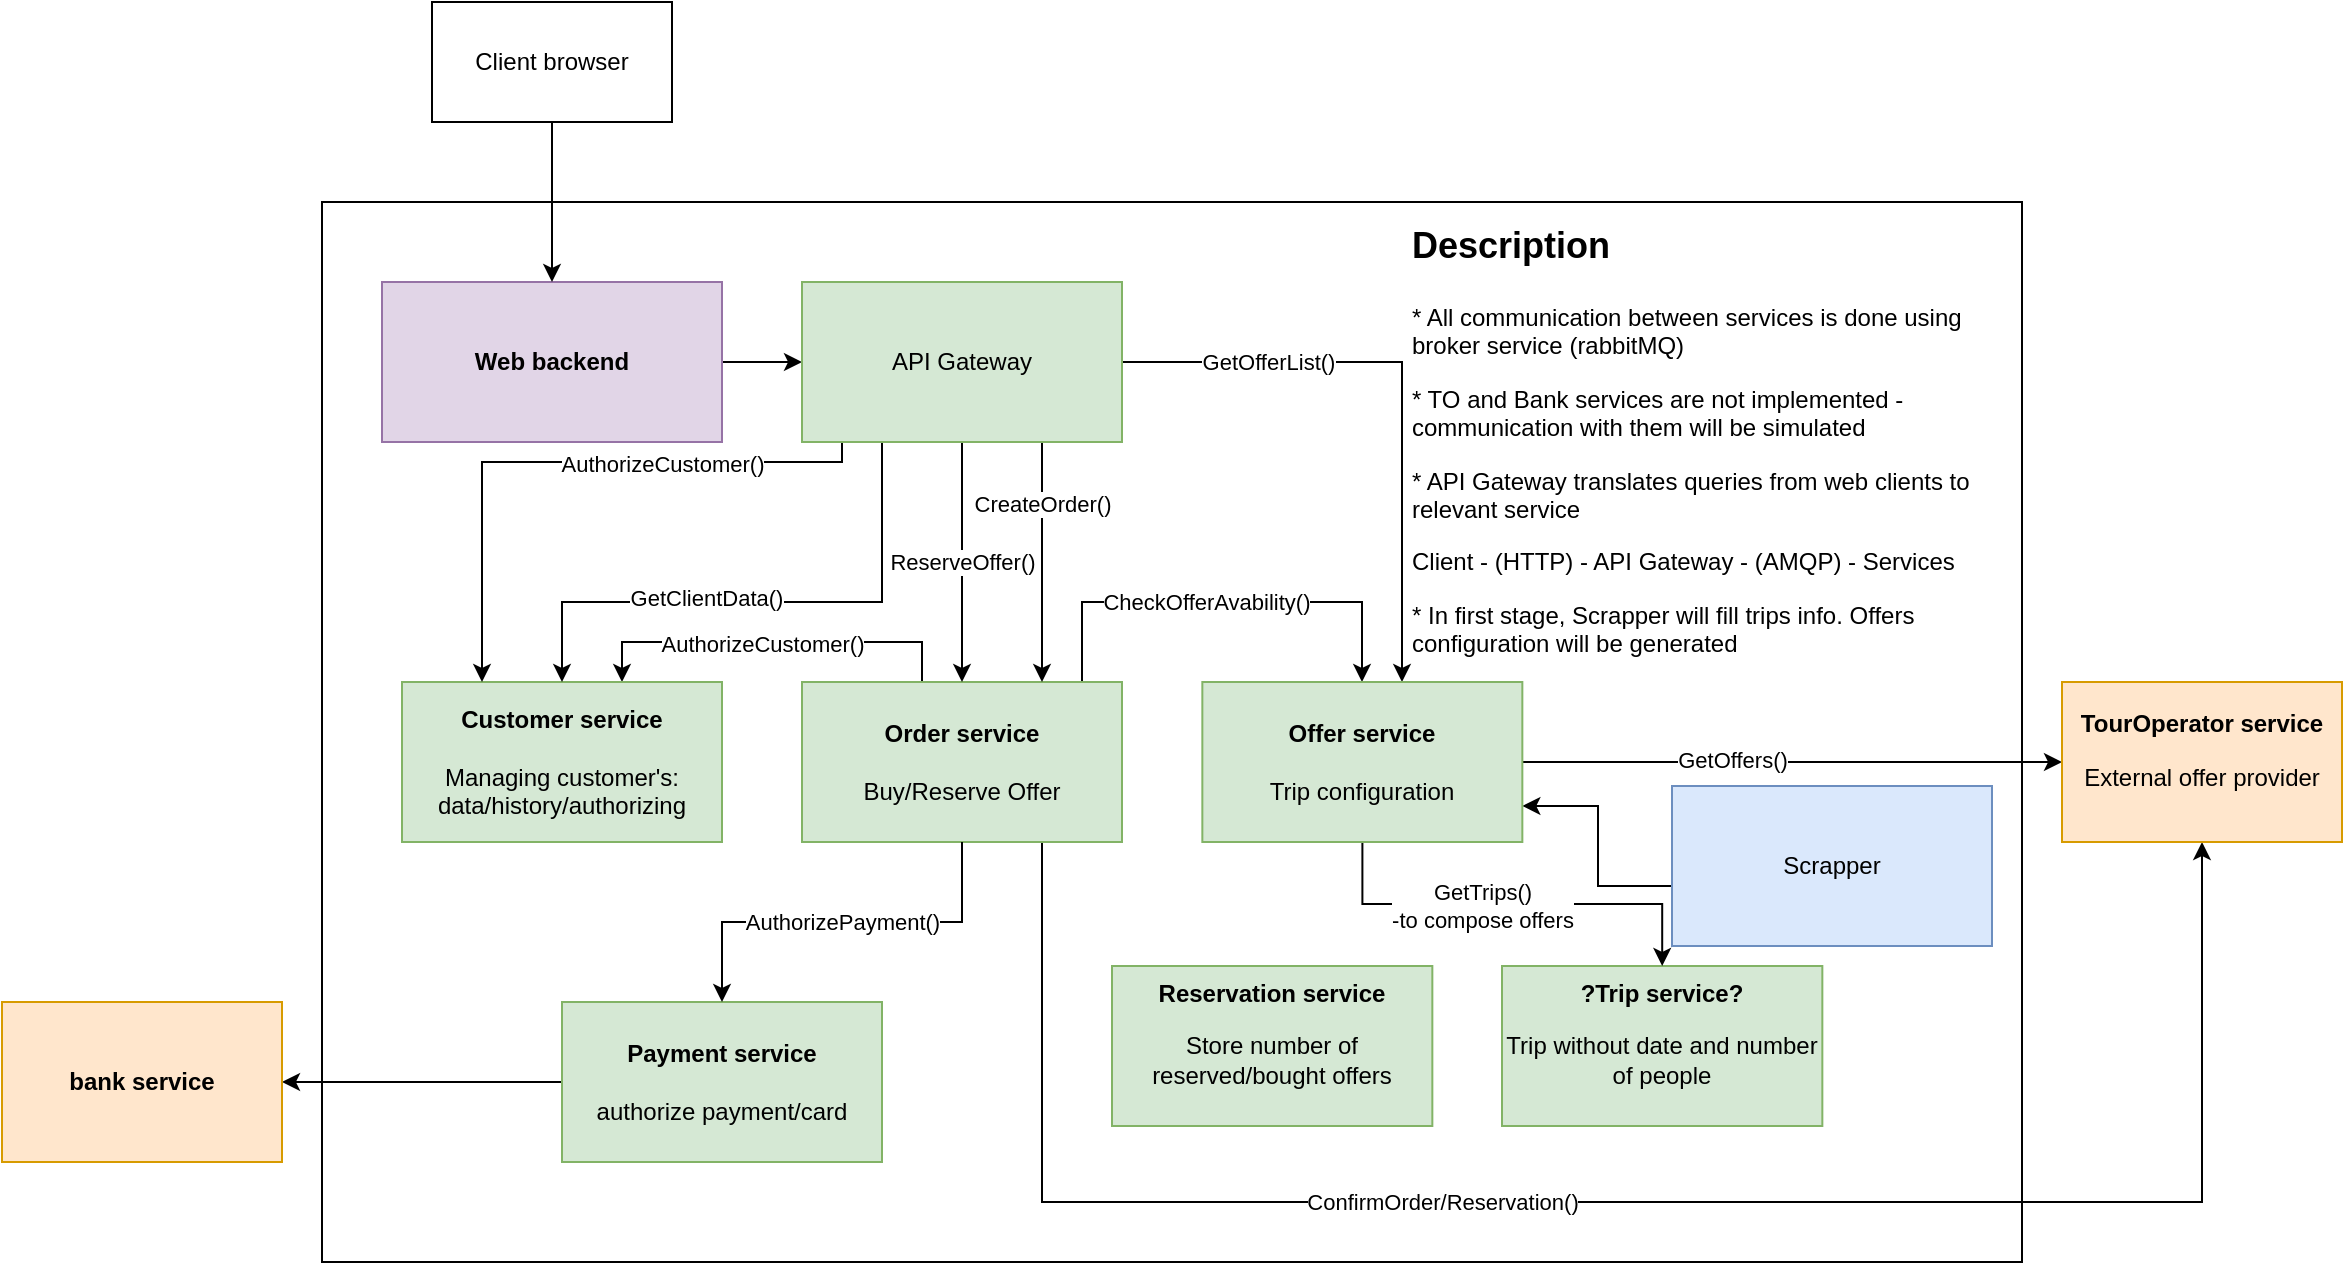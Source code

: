 <mxfile version="17.5.0" type="github" pages="2">
  <diagram id="kO__wrCLHh8eWBU0QF4_" name="Architecture-overview">
    <mxGraphModel dx="3418" dy="2044" grid="1" gridSize="10" guides="1" tooltips="1" connect="1" arrows="1" fold="1" page="1" pageScale="1" pageWidth="850" pageHeight="1100" math="0" shadow="0">
      <root>
        <mxCell id="0" />
        <mxCell id="1" parent="0" />
        <mxCell id="ezrv8BM9sVap5lZGodFx-9" value="" style="rounded=0;whiteSpace=wrap;html=1;fillColor=none;" parent="1" vertex="1">
          <mxGeometry x="-1280" y="-840" width="850" height="530" as="geometry" />
        </mxCell>
        <mxCell id="ciQ16A8ldrNPRgCq4L7F-5" style="edgeStyle=orthogonalEdgeStyle;rounded=0;orthogonalLoop=1;jettySize=auto;html=1;" parent="1" source="ezrv8BM9sVap5lZGodFx-1" target="ciQ16A8ldrNPRgCq4L7F-1" edge="1">
          <mxGeometry relative="1" as="geometry" />
        </mxCell>
        <mxCell id="ezrv8BM9sVap5lZGodFx-1" value="&lt;b&gt;Web backend&lt;br&gt;&lt;/b&gt;" style="rounded=0;whiteSpace=wrap;html=1;fillColor=#e1d5e7;strokeColor=#9673a6;" parent="1" vertex="1">
          <mxGeometry x="-1250" y="-800" width="170" height="80" as="geometry" />
        </mxCell>
        <mxCell id="FXThsR5IkIlW8cSpPoi2-4" style="edgeStyle=orthogonalEdgeStyle;rounded=0;orthogonalLoop=1;jettySize=auto;html=1;" parent="1" source="ezrv8BM9sVap5lZGodFx-5" target="FXThsR5IkIlW8cSpPoi2-3" edge="1">
          <mxGeometry relative="1" as="geometry" />
        </mxCell>
        <mxCell id="ezrv8BM9sVap5lZGodFx-5" value="&lt;b&gt;Payment service&lt;/b&gt;&lt;br&gt;&lt;br&gt;authorize payment/card" style="rounded=0;whiteSpace=wrap;html=1;fillColor=#d5e8d4;strokeColor=#82b366;" parent="1" vertex="1">
          <mxGeometry x="-1160" y="-440" width="160" height="80" as="geometry" />
        </mxCell>
        <mxCell id="53pI2VVZi_R9F05QZi0w-4" style="edgeStyle=orthogonalEdgeStyle;rounded=0;orthogonalLoop=1;jettySize=auto;html=1;exitX=1;exitY=0.5;exitDx=0;exitDy=0;" parent="1" source="ezrv8BM9sVap5lZGodFx-3" target="ezrv8BM9sVap5lZGodFx-7" edge="1">
          <mxGeometry relative="1" as="geometry">
            <mxPoint x="-740.0" y="-410" as="targetPoint" />
          </mxGeometry>
        </mxCell>
        <mxCell id="53pI2VVZi_R9F05QZi0w-7" value="GetOffers()" style="edgeLabel;html=1;align=center;verticalAlign=middle;resizable=0;points=[];" parent="53pI2VVZi_R9F05QZi0w-4" vertex="1" connectable="0">
          <mxGeometry x="-0.226" y="1" relative="1" as="geometry">
            <mxPoint as="offset" />
          </mxGeometry>
        </mxCell>
        <mxCell id="53pI2VVZi_R9F05QZi0w-12" style="edgeStyle=orthogonalEdgeStyle;rounded=0;orthogonalLoop=1;jettySize=auto;html=1;" parent="1" target="ezrv8BM9sVap5lZGodFx-3" edge="1">
          <mxGeometry relative="1" as="geometry">
            <Array as="points">
              <mxPoint x="-900" y="-600" />
              <mxPoint x="-900" y="-640" />
              <mxPoint x="-760" y="-640" />
            </Array>
            <mxPoint x="-980" y="-600" as="sourcePoint" />
            <mxPoint x="-740" y="-600" as="targetPoint" />
          </mxGeometry>
        </mxCell>
        <mxCell id="ciQ16A8ldrNPRgCq4L7F-13" value="CheckOfferAvability()" style="edgeLabel;html=1;align=center;verticalAlign=middle;resizable=0;points=[];" parent="53pI2VVZi_R9F05QZi0w-12" vertex="1" connectable="0">
          <mxGeometry x="0.213" relative="1" as="geometry">
            <mxPoint as="offset" />
          </mxGeometry>
        </mxCell>
        <mxCell id="53pI2VVZi_R9F05QZi0w-20" style="edgeStyle=orthogonalEdgeStyle;rounded=0;orthogonalLoop=1;jettySize=auto;html=1;" parent="1" source="ezrv8BM9sVap5lZGodFx-6" target="ezrv8BM9sVap5lZGodFx-7" edge="1">
          <mxGeometry relative="1" as="geometry">
            <mxPoint x="-939" y="-440" as="sourcePoint" />
            <mxPoint x="-140" y="-540" as="targetPoint" />
            <Array as="points">
              <mxPoint x="-920" y="-340" />
              <mxPoint x="-340" y="-340" />
            </Array>
          </mxGeometry>
        </mxCell>
        <mxCell id="53pI2VVZi_R9F05QZi0w-22" value="ConfirmOrder/Reservation()" style="edgeLabel;html=1;align=center;verticalAlign=middle;resizable=0;points=[];" parent="53pI2VVZi_R9F05QZi0w-20" vertex="1" connectable="0">
          <mxGeometry x="-0.202" relative="1" as="geometry">
            <mxPoint x="5" as="offset" />
          </mxGeometry>
        </mxCell>
        <mxCell id="ciQ16A8ldrNPRgCq4L7F-32" style="edgeStyle=orthogonalEdgeStyle;rounded=0;orthogonalLoop=1;jettySize=auto;html=1;fontSize=18;" parent="1" source="ezrv8BM9sVap5lZGodFx-6" target="53pI2VVZi_R9F05QZi0w-3" edge="1">
          <mxGeometry relative="1" as="geometry">
            <Array as="points">
              <mxPoint x="-980" y="-620" />
              <mxPoint x="-1130" y="-620" />
            </Array>
          </mxGeometry>
        </mxCell>
        <mxCell id="ciQ16A8ldrNPRgCq4L7F-33" value="&lt;span style=&quot;font-size: 11px&quot;&gt;AuthorizeCustomer()&lt;/span&gt;" style="edgeLabel;html=1;align=center;verticalAlign=middle;resizable=0;points=[];fontSize=18;" parent="ciQ16A8ldrNPRgCq4L7F-32" vertex="1" connectable="0">
          <mxGeometry x="0.16" y="-1" relative="1" as="geometry">
            <mxPoint x="10" as="offset" />
          </mxGeometry>
        </mxCell>
        <mxCell id="ezrv8BM9sVap5lZGodFx-6" value="&lt;b&gt;Order service&lt;/b&gt;&lt;br&gt;&lt;br&gt;Buy/Reserve Offer" style="rounded=0;whiteSpace=wrap;html=1;fillColor=#d5e8d4;strokeColor=#82b366;" parent="1" vertex="1">
          <mxGeometry x="-1040" y="-600" width="160" height="80" as="geometry" />
        </mxCell>
        <mxCell id="ezrv8BM9sVap5lZGodFx-7" value="&lt;b&gt;TourOperator service&lt;/b&gt;&lt;br&gt;&lt;p&gt;External offer provider&lt;/p&gt;" style="rounded=0;whiteSpace=wrap;html=1;fillColor=#ffe6cc;strokeColor=#d79b00;" parent="1" vertex="1">
          <mxGeometry x="-410" y="-600" width="140" height="80" as="geometry" />
        </mxCell>
        <mxCell id="FXThsR5IkIlW8cSpPoi2-2" style="edgeStyle=orthogonalEdgeStyle;rounded=0;orthogonalLoop=1;jettySize=auto;html=1;" parent="1" source="ezrv8BM9sVap5lZGodFx-10" target="ezrv8BM9sVap5lZGodFx-3" edge="1">
          <mxGeometry relative="1" as="geometry">
            <Array as="points">
              <mxPoint x="-642" y="-498" />
              <mxPoint x="-642" y="-538" />
            </Array>
          </mxGeometry>
        </mxCell>
        <mxCell id="ezrv8BM9sVap5lZGodFx-10" value="Scrapper" style="rounded=0;whiteSpace=wrap;html=1;fillColor=#dae8fc;strokeColor=#6c8ebf;" parent="1" vertex="1">
          <mxGeometry x="-605" y="-548" width="160" height="80" as="geometry" />
        </mxCell>
        <mxCell id="53pI2VVZi_R9F05QZi0w-10" style="edgeStyle=orthogonalEdgeStyle;rounded=0;orthogonalLoop=1;jettySize=auto;html=1;" parent="1" source="ciQ16A8ldrNPRgCq4L7F-1" target="ezrv8BM9sVap5lZGodFx-6" edge="1">
          <mxGeometry relative="1" as="geometry">
            <Array as="points">
              <mxPoint x="-920" y="-630" />
              <mxPoint x="-920" y="-630" />
            </Array>
          </mxGeometry>
        </mxCell>
        <mxCell id="ciQ16A8ldrNPRgCq4L7F-15" value="CreateOrder()" style="edgeLabel;html=1;align=center;verticalAlign=middle;resizable=0;points=[];" parent="53pI2VVZi_R9F05QZi0w-10" vertex="1" connectable="0">
          <mxGeometry x="-0.078" y="1" relative="1" as="geometry">
            <mxPoint x="-1" y="-25" as="offset" />
          </mxGeometry>
        </mxCell>
        <mxCell id="53pI2VVZi_R9F05QZi0w-14" style="edgeStyle=orthogonalEdgeStyle;rounded=0;orthogonalLoop=1;jettySize=auto;html=1;" parent="1" source="ciQ16A8ldrNPRgCq4L7F-1" target="ezrv8BM9sVap5lZGodFx-6" edge="1">
          <mxGeometry relative="1" as="geometry">
            <Array as="points">
              <mxPoint x="-960" y="-620" />
              <mxPoint x="-960" y="-620" />
            </Array>
          </mxGeometry>
        </mxCell>
        <mxCell id="ciQ16A8ldrNPRgCq4L7F-18" value="ReserveOffer()" style="edgeLabel;html=1;align=center;verticalAlign=middle;resizable=0;points=[];" parent="53pI2VVZi_R9F05QZi0w-14" vertex="1" connectable="0">
          <mxGeometry x="-0.056" y="-2" relative="1" as="geometry">
            <mxPoint x="2" y="3" as="offset" />
          </mxGeometry>
        </mxCell>
        <mxCell id="53pI2VVZi_R9F05QZi0w-16" style="edgeStyle=orthogonalEdgeStyle;rounded=0;orthogonalLoop=1;jettySize=auto;html=1;" parent="1" source="ciQ16A8ldrNPRgCq4L7F-1" target="ezrv8BM9sVap5lZGodFx-3" edge="1">
          <mxGeometry relative="1" as="geometry">
            <Array as="points">
              <mxPoint x="-740" y="-760" />
            </Array>
          </mxGeometry>
        </mxCell>
        <mxCell id="53pI2VVZi_R9F05QZi0w-17" value="GetOfferList()" style="edgeLabel;html=1;align=center;verticalAlign=middle;resizable=0;points=[];" parent="53pI2VVZi_R9F05QZi0w-16" vertex="1" connectable="0">
          <mxGeometry x="-0.573" y="-2" relative="1" as="geometry">
            <mxPoint x="9" y="-2" as="offset" />
          </mxGeometry>
        </mxCell>
        <mxCell id="53pI2VVZi_R9F05QZi0w-3" value="&lt;b&gt;Customer service&lt;/b&gt;&lt;br&gt;&lt;br&gt;Managing customer&#39;s: data/history/authorizing" style="rounded=0;whiteSpace=wrap;html=1;fillColor=#d5e8d4;strokeColor=#82b366;" parent="1" vertex="1">
          <mxGeometry x="-1240" y="-600" width="160" height="80" as="geometry" />
        </mxCell>
        <mxCell id="53pI2VVZi_R9F05QZi0w-18" value="&lt;b&gt;?Trip service?&lt;/b&gt;&lt;br&gt;&lt;p&gt;Trip without date and number of people&lt;/p&gt;" style="rounded=0;whiteSpace=wrap;html=1;fillColor=#d5e8d4;strokeColor=#82b366;" parent="1" vertex="1">
          <mxGeometry x="-690" y="-458" width="160.17" height="80" as="geometry" />
        </mxCell>
        <mxCell id="FXThsR5IkIlW8cSpPoi2-3" value="&lt;b&gt;bank service&lt;/b&gt;&lt;br&gt;" style="rounded=0;whiteSpace=wrap;html=1;fillColor=#ffe6cc;strokeColor=#d79b00;" parent="1" vertex="1">
          <mxGeometry x="-1440" y="-440" width="140" height="80" as="geometry" />
        </mxCell>
        <mxCell id="ciQ16A8ldrNPRgCq4L7F-19" style="edgeStyle=orthogonalEdgeStyle;rounded=0;orthogonalLoop=1;jettySize=auto;html=1;" parent="1" source="ciQ16A8ldrNPRgCq4L7F-1" target="53pI2VVZi_R9F05QZi0w-3" edge="1">
          <mxGeometry relative="1" as="geometry">
            <Array as="points">
              <mxPoint x="-1020" y="-710" />
              <mxPoint x="-1200" y="-710" />
            </Array>
          </mxGeometry>
        </mxCell>
        <mxCell id="ciQ16A8ldrNPRgCq4L7F-20" value="AuthorizeCustomer()" style="edgeLabel;html=1;align=center;verticalAlign=middle;resizable=0;points=[];" parent="ciQ16A8ldrNPRgCq4L7F-19" vertex="1" connectable="0">
          <mxGeometry x="0.002" y="1" relative="1" as="geometry">
            <mxPoint x="50" as="offset" />
          </mxGeometry>
        </mxCell>
        <mxCell id="ciQ16A8ldrNPRgCq4L7F-25" style="edgeStyle=orthogonalEdgeStyle;rounded=0;orthogonalLoop=1;jettySize=auto;html=1;" parent="1" source="ciQ16A8ldrNPRgCq4L7F-1" target="53pI2VVZi_R9F05QZi0w-3" edge="1">
          <mxGeometry relative="1" as="geometry">
            <Array as="points">
              <mxPoint x="-1000" y="-640" />
              <mxPoint x="-1160" y="-640" />
            </Array>
          </mxGeometry>
        </mxCell>
        <mxCell id="ciQ16A8ldrNPRgCq4L7F-26" value="GetClientData()" style="edgeLabel;html=1;align=center;verticalAlign=middle;resizable=0;points=[];" parent="ciQ16A8ldrNPRgCq4L7F-25" vertex="1" connectable="0">
          <mxGeometry x="0.205" y="-2" relative="1" as="geometry">
            <mxPoint as="offset" />
          </mxGeometry>
        </mxCell>
        <mxCell id="ciQ16A8ldrNPRgCq4L7F-1" value="API Gateway" style="rounded=0;whiteSpace=wrap;html=1;fillColor=#d5e8d4;strokeColor=#82b366;" parent="1" vertex="1">
          <mxGeometry x="-1040" y="-800" width="160" height="80" as="geometry" />
        </mxCell>
        <mxCell id="ciQ16A8ldrNPRgCq4L7F-4" style="edgeStyle=orthogonalEdgeStyle;rounded=0;orthogonalLoop=1;jettySize=auto;html=1;" parent="1" source="ciQ16A8ldrNPRgCq4L7F-2" target="ezrv8BM9sVap5lZGodFx-1" edge="1">
          <mxGeometry relative="1" as="geometry" />
        </mxCell>
        <mxCell id="ciQ16A8ldrNPRgCq4L7F-2" value="Client browser" style="rounded=0;whiteSpace=wrap;html=1;" parent="1" vertex="1">
          <mxGeometry x="-1225" y="-940" width="120" height="60" as="geometry" />
        </mxCell>
        <mxCell id="ciQ16A8ldrNPRgCq4L7F-9" style="edgeStyle=orthogonalEdgeStyle;rounded=0;orthogonalLoop=1;jettySize=auto;html=1;" parent="1" source="ezrv8BM9sVap5lZGodFx-6" target="ezrv8BM9sVap5lZGodFx-5" edge="1">
          <mxGeometry relative="1" as="geometry" />
        </mxCell>
        <mxCell id="ciQ16A8ldrNPRgCq4L7F-12" value="AuthorizePayment()" style="edgeLabel;html=1;align=center;verticalAlign=middle;resizable=0;points=[];" parent="ciQ16A8ldrNPRgCq4L7F-9" vertex="1" connectable="0">
          <mxGeometry x="0.022" y="-1" relative="1" as="geometry">
            <mxPoint x="2" y="1" as="offset" />
          </mxGeometry>
        </mxCell>
        <mxCell id="ciQ16A8ldrNPRgCq4L7F-23" style="edgeStyle=orthogonalEdgeStyle;rounded=0;orthogonalLoop=1;jettySize=auto;html=1;" parent="1" source="ezrv8BM9sVap5lZGodFx-3" target="53pI2VVZi_R9F05QZi0w-18" edge="1">
          <mxGeometry relative="1" as="geometry" />
        </mxCell>
        <mxCell id="ciQ16A8ldrNPRgCq4L7F-24" value="GetTrips()&lt;br&gt;-to compose offers" style="edgeLabel;html=1;align=center;verticalAlign=middle;resizable=0;points=[];" parent="ciQ16A8ldrNPRgCq4L7F-23" vertex="1" connectable="0">
          <mxGeometry x="-0.263" y="-1" relative="1" as="geometry">
            <mxPoint x="13" as="offset" />
          </mxGeometry>
        </mxCell>
        <mxCell id="ezrv8BM9sVap5lZGodFx-3" value="&lt;b&gt;Offer service&lt;/b&gt;&lt;br&gt;&lt;br&gt;Trip configuration" style="rounded=0;whiteSpace=wrap;html=1;fillColor=#d5e8d4;strokeColor=#82b366;" parent="1" vertex="1">
          <mxGeometry x="-839.83" y="-600" width="160" height="80" as="geometry" />
        </mxCell>
        <mxCell id="ciQ16A8ldrNPRgCq4L7F-27" value="&lt;h1&gt;&lt;font style=&quot;font-size: 18px&quot;&gt;Description&lt;/font&gt;&lt;/h1&gt;&lt;p&gt;* All communication between services is done using broker service (rabbitMQ)&lt;/p&gt;&lt;p&gt;* TO and Bank services are not implemented - communication with them will be simulated&amp;nbsp;&lt;/p&gt;&lt;p&gt;* API Gateway translates queries from web clients to relevant service&lt;/p&gt;&lt;p&gt;Client - (HTTP) - API Gateway - (AMQP) - Services&lt;/p&gt;&lt;p&gt;* In first stage, Scrapper will fill trips info. Offers configuration will be generated&lt;/p&gt;" style="text;html=1;strokeColor=none;fillColor=none;spacing=5;spacingTop=-20;whiteSpace=wrap;overflow=hidden;rounded=0;" parent="1" vertex="1">
          <mxGeometry x="-740" y="-840" width="310" height="240" as="geometry" />
        </mxCell>
        <mxCell id="KAAXwzxbDOeGJ2B8r-yM-1" value="&lt;b&gt;Reservation service&lt;/b&gt;&lt;br&gt;&lt;p&gt;Store number of reserved/bought offers&lt;/p&gt;" style="rounded=0;whiteSpace=wrap;html=1;fillColor=#d5e8d4;strokeColor=#82b366;" parent="1" vertex="1">
          <mxGeometry x="-885" y="-458" width="160.17" height="80" as="geometry" />
        </mxCell>
      </root>
    </mxGraphModel>
  </diagram>
  <diagram id="VjJVQJBc2YR8lsNFE9RC" name="offer-purchase">
    <mxGraphModel dx="2950" dy="1787" grid="1" gridSize="10" guides="1" tooltips="1" connect="1" arrows="1" fold="1" page="1" pageScale="1" pageWidth="850" pageHeight="1100" math="0" shadow="0">
      <root>
        <mxCell id="0" />
        <mxCell id="1" parent="0" />
        <mxCell id="sEeohqTrUCwSgVgeaZcW-3" value="Order placement" style="swimlane;" vertex="1" parent="1">
          <mxGeometry x="-1680" y="-1080" width="850" height="500" as="geometry">
            <mxRectangle x="-1830" y="-430" width="130" height="23" as="alternateBounds" />
          </mxGeometry>
        </mxCell>
        <mxCell id="sEeohqTrUCwSgVgeaZcW-79" value="alt" style="shape=umlFrame;whiteSpace=wrap;html=1;" vertex="1" parent="sEeohqTrUCwSgVgeaZcW-3">
          <mxGeometry x="120" y="160" width="660" height="310" as="geometry" />
        </mxCell>
        <mxCell id="sEeohqTrUCwSgVgeaZcW-16" value="API Gateway is ommited" style="shape=note;whiteSpace=wrap;html=1;backgroundOutline=1;darkOpacity=0.05;" vertex="1" parent="sEeohqTrUCwSgVgeaZcW-3">
          <mxGeometry x="20" y="40" width="90" height="90" as="geometry" />
        </mxCell>
        <mxCell id="sEeohqTrUCwSgVgeaZcW-35" value="&lt;b&gt;Web Backend&lt;/b&gt;" style="shape=umlLifeline;perimeter=lifelinePerimeter;whiteSpace=wrap;html=1;container=1;collapsible=0;recursiveResize=0;outlineConnect=0;fillColor=#e1d5e7;strokeColor=#9673a6;" vertex="1" parent="sEeohqTrUCwSgVgeaZcW-3">
          <mxGeometry x="160" y="60" width="100" height="430" as="geometry" />
        </mxCell>
        <mxCell id="sEeohqTrUCwSgVgeaZcW-71" value="" style="endArrow=none;dashed=1;html=1;strokeWidth=2;rounded=0;fillColor=#ffe6cc;strokeColor=#d79b00;" edge="1" parent="sEeohqTrUCwSgVgeaZcW-35">
          <mxGeometry width="50" height="50" relative="1" as="geometry">
            <mxPoint x="-40" y="160" as="sourcePoint" />
            <mxPoint x="620" y="160" as="targetPoint" />
          </mxGeometry>
        </mxCell>
        <mxCell id="sEeohqTrUCwSgVgeaZcW-63" value="&lt;b&gt;Order Service&lt;/b&gt;" style="shape=umlLifeline;perimeter=lifelinePerimeter;whiteSpace=wrap;html=1;container=1;collapsible=0;recursiveResize=0;outlineConnect=0;fillColor=#d5e8d4;strokeColor=#82b366;" vertex="1" parent="sEeohqTrUCwSgVgeaZcW-3">
          <mxGeometry x="320" y="60" width="100" height="430" as="geometry" />
        </mxCell>
        <mxCell id="sEeohqTrUCwSgVgeaZcW-62" value="&lt;b&gt;Offer Service&lt;/b&gt;" style="shape=umlLifeline;perimeter=lifelinePerimeter;whiteSpace=wrap;html=1;container=1;collapsible=0;recursiveResize=0;outlineConnect=0;fillColor=#d5e8d4;strokeColor=#82b366;" vertex="1" parent="sEeohqTrUCwSgVgeaZcW-3">
          <mxGeometry x="480" y="60" width="100" height="430" as="geometry" />
        </mxCell>
        <mxCell id="sEeohqTrUCwSgVgeaZcW-69" value="&lt;font color=&quot;#ea6b66&quot;&gt;Is not available&lt;/font&gt;" style="html=1;verticalAlign=bottom;endArrow=block;rounded=0;dashed=1;" edge="1" parent="sEeohqTrUCwSgVgeaZcW-62">
          <mxGeometry width="80" relative="1" as="geometry">
            <mxPoint x="49.57" y="140" as="sourcePoint" />
            <mxPoint x="-110.001" y="140" as="targetPoint" />
            <Array as="points">
              <mxPoint x="-39.93" y="140" />
            </Array>
          </mxGeometry>
        </mxCell>
        <mxCell id="sEeohqTrUCwSgVgeaZcW-61" value="&lt;b&gt;Payment Service&lt;/b&gt;" style="shape=umlLifeline;perimeter=lifelinePerimeter;whiteSpace=wrap;html=1;container=1;collapsible=0;recursiveResize=0;outlineConnect=0;fillColor=#d5e8d4;strokeColor=#82b366;" vertex="1" parent="sEeohqTrUCwSgVgeaZcW-3">
          <mxGeometry x="640" y="60" width="100" height="430" as="geometry" />
        </mxCell>
        <mxCell id="sEeohqTrUCwSgVgeaZcW-67" value="Place order for&lt;br&gt;selected offer" style="html=1;verticalAlign=bottom;endArrow=block;rounded=0;" edge="1" parent="sEeohqTrUCwSgVgeaZcW-3" source="sEeohqTrUCwSgVgeaZcW-35" target="sEeohqTrUCwSgVgeaZcW-63">
          <mxGeometry width="80" relative="1" as="geometry">
            <mxPoint x="220" y="130" as="sourcePoint" />
            <mxPoint x="300" y="130" as="targetPoint" />
            <Array as="points">
              <mxPoint x="290" y="140" />
            </Array>
          </mxGeometry>
        </mxCell>
        <mxCell id="sEeohqTrUCwSgVgeaZcW-68" value="Check offer availability" style="html=1;verticalAlign=bottom;endArrow=block;rounded=0;" edge="1" parent="sEeohqTrUCwSgVgeaZcW-3" source="sEeohqTrUCwSgVgeaZcW-63" target="sEeohqTrUCwSgVgeaZcW-62">
          <mxGeometry width="80" relative="1" as="geometry">
            <mxPoint x="390" y="160" as="sourcePoint" />
            <mxPoint x="470" y="160" as="targetPoint" />
            <Array as="points">
              <mxPoint x="440" y="150" />
            </Array>
          </mxGeometry>
        </mxCell>
        <mxCell id="sEeohqTrUCwSgVgeaZcW-74" value="&lt;font color=&quot;#ea6b66&quot;&gt;Reject order&lt;/font&gt;" style="html=1;verticalAlign=bottom;endArrow=block;rounded=0;dashed=1;" edge="1" parent="sEeohqTrUCwSgVgeaZcW-3" source="sEeohqTrUCwSgVgeaZcW-63" target="sEeohqTrUCwSgVgeaZcW-35">
          <mxGeometry width="80" relative="1" as="geometry">
            <mxPoint x="369.57" y="240" as="sourcePoint" />
            <mxPoint x="209.999" y="240" as="targetPoint" />
            <Array as="points">
              <mxPoint x="280" y="210" />
            </Array>
          </mxGeometry>
        </mxCell>
        <mxCell id="sEeohqTrUCwSgVgeaZcW-76" value="&lt;font color=&quot;#4d9900&quot;&gt;Is available&lt;/font&gt;" style="html=1;verticalAlign=bottom;endArrow=block;rounded=0;dashed=1;" edge="1" parent="sEeohqTrUCwSgVgeaZcW-3" source="sEeohqTrUCwSgVgeaZcW-62" target="sEeohqTrUCwSgVgeaZcW-63">
          <mxGeometry width="80" relative="1" as="geometry">
            <mxPoint x="529.57" y="260" as="sourcePoint" />
            <mxPoint x="369.999" y="260" as="targetPoint" />
            <Array as="points">
              <mxPoint x="440" y="240" />
            </Array>
          </mxGeometry>
        </mxCell>
        <mxCell id="sEeohqTrUCwSgVgeaZcW-77" value="" style="html=1;verticalAlign=bottom;endArrow=block;rounded=0;" edge="1" parent="sEeohqTrUCwSgVgeaZcW-3" source="sEeohqTrUCwSgVgeaZcW-63" target="sEeohqTrUCwSgVgeaZcW-61">
          <mxGeometry width="80" relative="1" as="geometry">
            <mxPoint x="380.024" y="160" as="sourcePoint" />
            <mxPoint x="539.5" y="160" as="targetPoint" />
            <Array as="points">
              <mxPoint x="430" y="270" />
            </Array>
          </mxGeometry>
        </mxCell>
        <mxCell id="sEeohqTrUCwSgVgeaZcW-78" value="Authorize payment" style="edgeLabel;html=1;align=center;verticalAlign=middle;resizable=0;points=[];" vertex="1" connectable="0" parent="sEeohqTrUCwSgVgeaZcW-77">
          <mxGeometry x="-0.497" relative="1" as="geometry">
            <mxPoint as="offset" />
          </mxGeometry>
        </mxCell>
        <mxCell id="sEeohqTrUCwSgVgeaZcW-80" value="alt" style="shape=umlFrame;whiteSpace=wrap;html=1;" vertex="1" parent="sEeohqTrUCwSgVgeaZcW-3">
          <mxGeometry x="140" y="285" width="620" height="135" as="geometry" />
        </mxCell>
        <mxCell id="sEeohqTrUCwSgVgeaZcW-83" value="&lt;font color=&quot;#ea6b66&quot;&gt;not authorized&lt;/font&gt;" style="html=1;verticalAlign=bottom;endArrow=block;rounded=0;dashed=1;" edge="1" parent="sEeohqTrUCwSgVgeaZcW-3" source="sEeohqTrUCwSgVgeaZcW-61" target="sEeohqTrUCwSgVgeaZcW-63">
          <mxGeometry x="-0.502" width="80" relative="1" as="geometry">
            <mxPoint x="689.5" y="310" as="sourcePoint" />
            <mxPoint x="370.024" y="310" as="targetPoint" />
            <Array as="points">
              <mxPoint x="600.07" y="310" />
            </Array>
            <mxPoint as="offset" />
          </mxGeometry>
        </mxCell>
        <mxCell id="sEeohqTrUCwSgVgeaZcW-84" value="&lt;font color=&quot;#ea6b66&quot;&gt;Reject order&lt;/font&gt;" style="html=1;verticalAlign=bottom;endArrow=block;rounded=0;dashed=1;" edge="1" parent="sEeohqTrUCwSgVgeaZcW-3" source="sEeohqTrUCwSgVgeaZcW-63" target="sEeohqTrUCwSgVgeaZcW-35">
          <mxGeometry width="80" relative="1" as="geometry">
            <mxPoint x="369.48" y="320" as="sourcePoint" />
            <mxPoint x="210.004" y="320" as="targetPoint" />
            <Array as="points">
              <mxPoint x="279.98" y="320" />
            </Array>
          </mxGeometry>
        </mxCell>
        <mxCell id="sEeohqTrUCwSgVgeaZcW-85" value="" style="endArrow=none;dashed=1;html=1;strokeWidth=2;rounded=0;fillColor=#ffe6cc;strokeColor=#d79b00;" edge="1" parent="sEeohqTrUCwSgVgeaZcW-3">
          <mxGeometry width="50" height="50" relative="1" as="geometry">
            <mxPoint x="140" y="330" as="sourcePoint" />
            <mxPoint x="760" y="330" as="targetPoint" />
          </mxGeometry>
        </mxCell>
        <mxCell id="sEeohqTrUCwSgVgeaZcW-86" value="&lt;font color=&quot;#4d9900&quot;&gt;authorized&lt;/font&gt;" style="html=1;verticalAlign=bottom;endArrow=block;rounded=0;dashed=1;" edge="1" parent="sEeohqTrUCwSgVgeaZcW-3" source="sEeohqTrUCwSgVgeaZcW-61" target="sEeohqTrUCwSgVgeaZcW-63">
          <mxGeometry x="-0.502" width="80" relative="1" as="geometry">
            <mxPoint x="689.74" y="354.76" as="sourcePoint" />
            <mxPoint x="370.264" y="354.76" as="targetPoint" />
            <Array as="points">
              <mxPoint x="600.31" y="354.76" />
            </Array>
            <mxPoint as="offset" />
          </mxGeometry>
        </mxCell>
        <mxCell id="sEeohqTrUCwSgVgeaZcW-87" value="&lt;font color=&quot;#4d9900&quot;&gt;Accept order&lt;/font&gt;" style="html=1;verticalAlign=bottom;endArrow=block;rounded=0;dashed=1;" edge="1" parent="sEeohqTrUCwSgVgeaZcW-3">
          <mxGeometry width="80" relative="1" as="geometry">
            <mxPoint x="369.5" y="410" as="sourcePoint" />
            <mxPoint x="210.024" y="410" as="targetPoint" />
            <Array as="points">
              <mxPoint x="280" y="410" />
            </Array>
          </mxGeometry>
        </mxCell>
        <mxCell id="sEeohqTrUCwSgVgeaZcW-91" value="&lt;font color=&quot;#000000&quot;&gt;Create order&lt;/font&gt;" style="html=1;verticalAlign=bottom;endArrow=block;rounded=0;fontColor=#EA6B66;strokeWidth=1;" edge="1" parent="sEeohqTrUCwSgVgeaZcW-3" target="sEeohqTrUCwSgVgeaZcW-63">
          <mxGeometry x="-0.467" width="80" relative="1" as="geometry">
            <mxPoint x="370.024" y="380" as="sourcePoint" />
            <mxPoint x="370.024" y="400" as="targetPoint" />
            <Array as="points">
              <mxPoint x="430" y="380" />
              <mxPoint x="430" y="400" />
            </Array>
            <mxPoint as="offset" />
          </mxGeometry>
        </mxCell>
      </root>
    </mxGraphModel>
  </diagram>
</mxfile>
